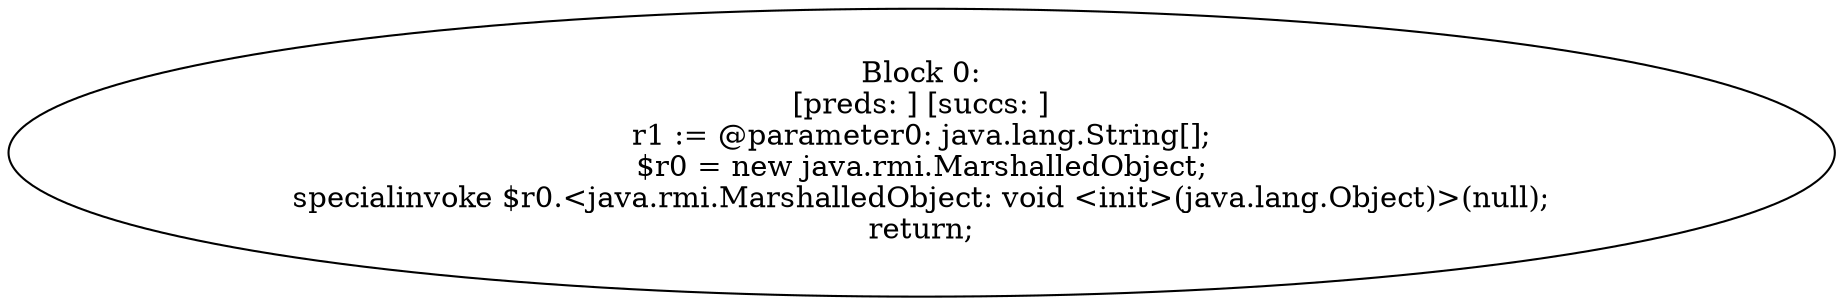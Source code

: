 digraph "unitGraph" {
    "Block 0:
[preds: ] [succs: ]
r1 := @parameter0: java.lang.String[];
$r0 = new java.rmi.MarshalledObject;
specialinvoke $r0.<java.rmi.MarshalledObject: void <init>(java.lang.Object)>(null);
return;
"
}
